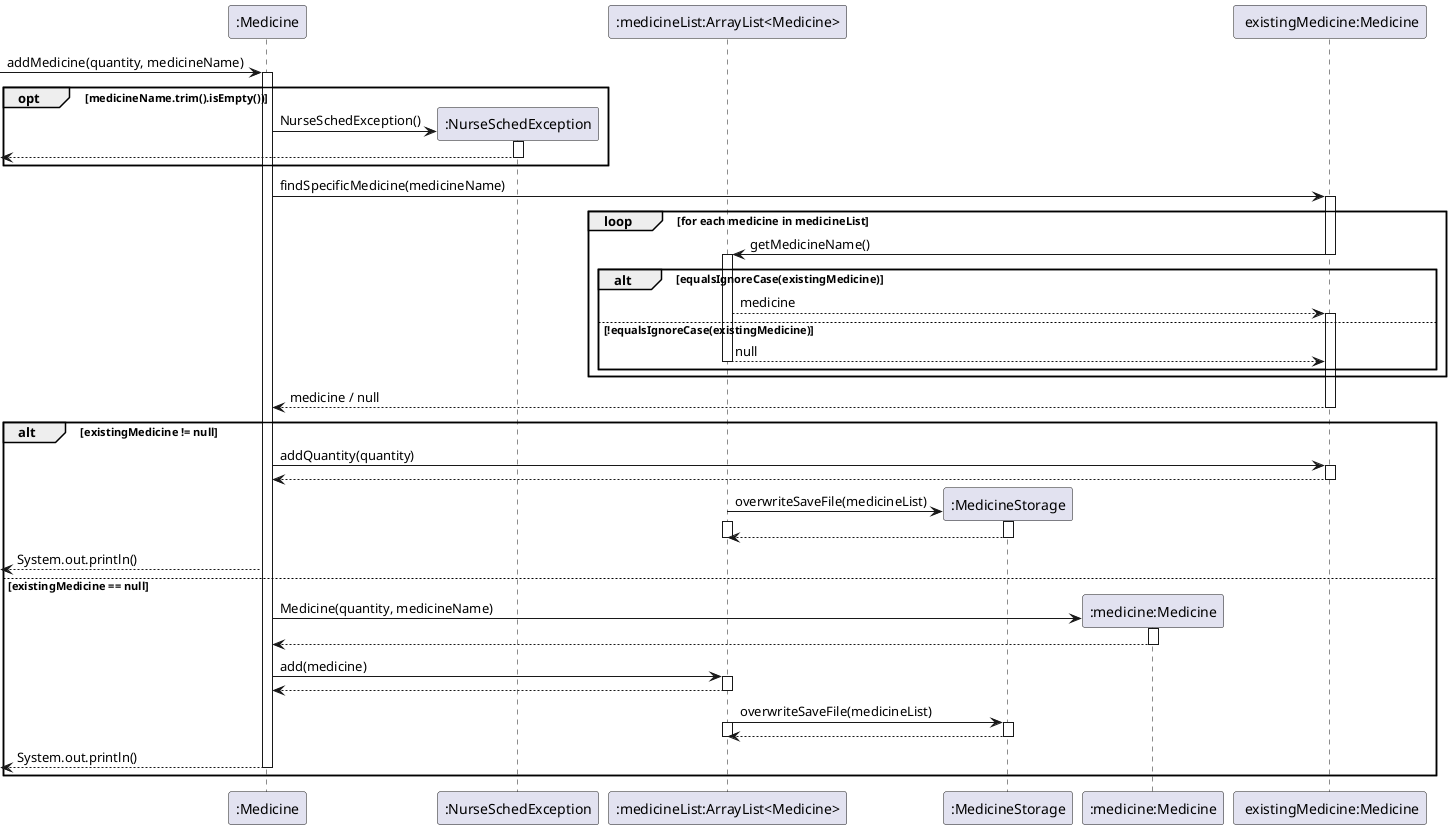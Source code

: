 @startuml
'https://plantuml.com/sequence-diagram

participant ":Medicine" as Medicine
participant ":NurseSchedException" as NurseSchedException
participant ":medicineList:ArrayList<Medicine>" as medicineList
participant ":MedicineStorage" as medicineStorage
participant ":medicine:Medicine" as medicine
participant " existingMedicine:Medicine" as existingMedicine


[-> Medicine: addMedicine(quantity, medicineName)
activate Medicine
'if medicine name empty
opt medicineName.trim().isEmpty())
create NurseSchedException
Medicine -> NurseSchedException : NurseSchedException()
activate NurseSchedException

NurseSchedException -->[
    deactivate NurseSchedException
end

'find if there is an existing medicine
'findSpecifiedMedicine will return medicine
Medicine -> existingMedicine : findSpecificMedicine(medicineName)
activate existingMedicine
loop for each medicine in medicineList
existingMedicine -> medicineList : getMedicineName()
deactivate existingMedicine
activate medicineList
alt equalsIgnoreCase(existingMedicine)
medicineList --> existingMedicine: medicine
activate existingMedicine

else !equalsIgnoreCase(existingMedicine)
medicineList --> existingMedicine: null
deactivate medicineList
end
activate existingMedicine

end

existingMedicine --> Medicine : medicine / null
deactivate existingMedicine

'if statement: when existing medicine exists
alt existingMedicine != null
Medicine -> existingMedicine : addQuantity(quantity)
activate existingMedicine
existingMedicine --> Medicine
deactivate existingMedicine

create medicineStorage
medicineList ->medicineStorage : overwriteSaveFile(medicineList)
activate medicineList
activate medicineStorage
medicineStorage --> medicineList
'dk if need or not
deactivate medicineStorage
deactivate medicineList
Medicine -->[ : System.out.println()

'else statement
else existingMedicine == null
create medicine
Medicine -> medicine : Medicine(quantity, medicineName)
activate medicine
medicine --> Medicine
deactivate medicine

Medicine -> medicineList : add(medicine)
activate medicineList
medicineList --> Medicine
deactivate medicineList

medicineList -> medicineStorage : overwriteSaveFile(medicineList)
activate medicineList
activate medicineStorage
medicineStorage --> medicineList
deactivate medicineStorage
deactivate medicineList

Medicine -->[ : System.out.println()
'dk if need or not
deactivate Medicine
end



@enduml